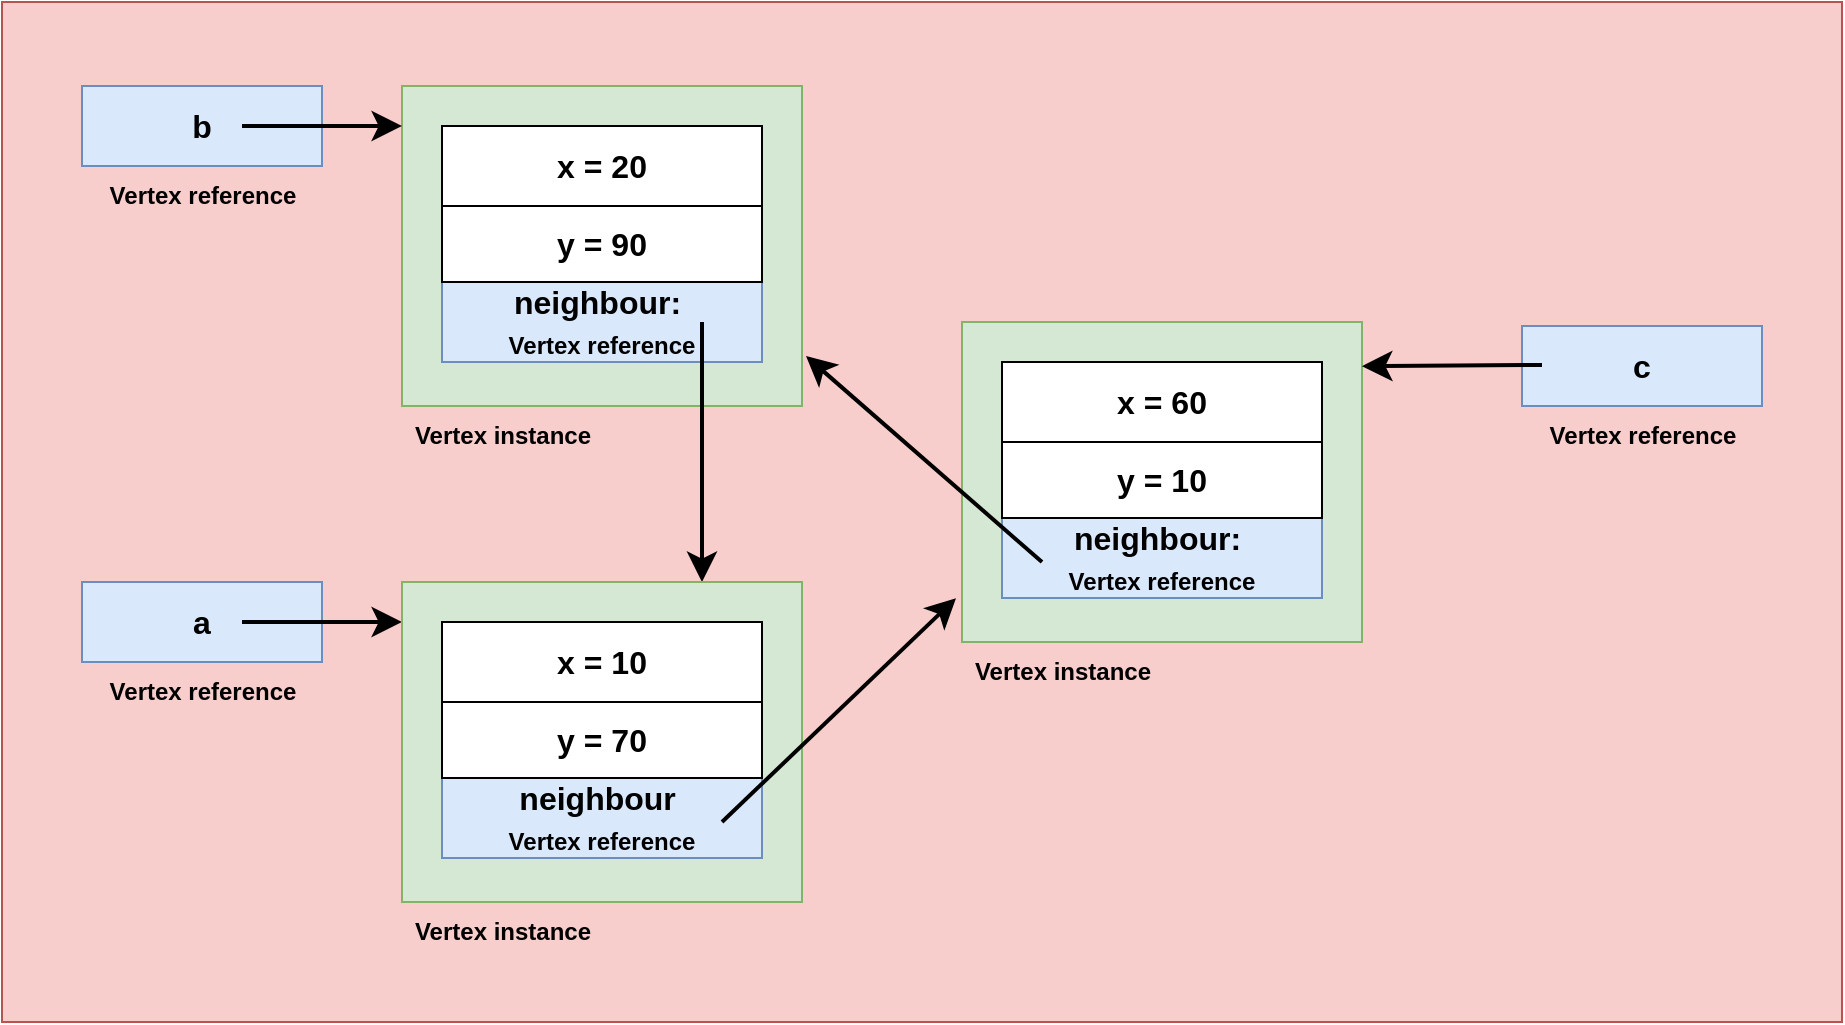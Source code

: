 <mxfile version="24.4.0" type="github">
  <diagram name="Page-1" id="-98pJoUqqj__4yH2-iSp">
    <mxGraphModel dx="1224" dy="679" grid="1" gridSize="10" guides="1" tooltips="1" connect="1" arrows="1" fold="1" page="1" pageScale="1" pageWidth="850" pageHeight="1100" math="0" shadow="0">
      <root>
        <mxCell id="0" />
        <mxCell id="1" parent="0" />
        <mxCell id="me1G7gAer3CvM7mz6-fR-60" value="" style="rounded=0;whiteSpace=wrap;html=1;fillColor=#f8cecc;strokeColor=#b85450;fontStyle=1" parent="1" vertex="1">
          <mxGeometry x="240" y="120" width="920" height="510" as="geometry" />
        </mxCell>
        <mxCell id="4dctXpntgjXw3aF1l8x9-22" value="" style="rounded=0;whiteSpace=wrap;html=1;fontSize=16;fillColor=#d5e8d4;strokeColor=#82b366;fontStyle=1" parent="1" vertex="1">
          <mxGeometry x="440" y="162" width="200" height="160" as="geometry" />
        </mxCell>
        <mxCell id="4dctXpntgjXw3aF1l8x9-23" value="b" style="rounded=0;whiteSpace=wrap;html=1;fontSize=16;fillColor=#dae8fc;strokeColor=#6c8ebf;fontStyle=1" parent="1" vertex="1">
          <mxGeometry x="280" y="162" width="120" height="40" as="geometry" />
        </mxCell>
        <mxCell id="4dctXpntgjXw3aF1l8x9-24" value="" style="endArrow=classic;html=1;rounded=0;fontSize=16;fontStyle=1;strokeWidth=2;endSize=9;" parent="1" edge="1">
          <mxGeometry width="50" height="50" relative="1" as="geometry">
            <mxPoint x="360" y="182" as="sourcePoint" />
            <mxPoint x="440" y="182" as="targetPoint" />
          </mxGeometry>
        </mxCell>
        <mxCell id="4dctXpntgjXw3aF1l8x9-25" value="x = 20" style="rounded=0;whiteSpace=wrap;html=1;fontSize=16;fontStyle=1" parent="1" vertex="1">
          <mxGeometry x="460" y="182" width="160" height="40" as="geometry" />
        </mxCell>
        <mxCell id="4dctXpntgjXw3aF1l8x9-26" value="neighbour:&amp;nbsp;&lt;div&gt;&lt;span style=&quot;font-size: 12px; text-wrap: nowrap;&quot;&gt;Vertex reference&lt;/span&gt;&lt;/div&gt;" style="rounded=0;whiteSpace=wrap;html=1;fontSize=16;fillColor=#dae8fc;strokeColor=#6c8ebf;fontStyle=1" parent="1" vertex="1">
          <mxGeometry x="460" y="260" width="160" height="40" as="geometry" />
        </mxCell>
        <mxCell id="4dctXpntgjXw3aF1l8x9-29" value="Vertex reference" style="text;html=1;align=center;verticalAlign=middle;resizable=0;points=[];autosize=1;strokeColor=none;fillColor=none;fontStyle=1" parent="1" vertex="1">
          <mxGeometry x="285" y="202" width="110" height="30" as="geometry" />
        </mxCell>
        <mxCell id="4dctXpntgjXw3aF1l8x9-35" value="Vertex instance" style="text;html=1;align=center;verticalAlign=middle;resizable=0;points=[];autosize=1;strokeColor=none;fillColor=none;fontStyle=1" parent="1" vertex="1">
          <mxGeometry x="435" y="322" width="110" height="30" as="geometry" />
        </mxCell>
        <mxCell id="YXLnYPh2qQ8F-7CPZx4I-1" value="a" style="rounded=0;whiteSpace=wrap;html=1;fontSize=16;fillColor=#dae8fc;strokeColor=#6c8ebf;fontStyle=1" parent="1" vertex="1">
          <mxGeometry x="280" y="410" width="120" height="40" as="geometry" />
        </mxCell>
        <mxCell id="YXLnYPh2qQ8F-7CPZx4I-2" value="" style="endArrow=classic;html=1;rounded=0;fontSize=16;fontStyle=1;strokeWidth=2;endSize=9;" parent="1" edge="1">
          <mxGeometry width="50" height="50" relative="1" as="geometry">
            <mxPoint x="360" y="430" as="sourcePoint" />
            <mxPoint x="440" y="430" as="targetPoint" />
          </mxGeometry>
        </mxCell>
        <mxCell id="YXLnYPh2qQ8F-7CPZx4I-3" value="Vertex&amp;nbsp;reference" style="text;html=1;align=center;verticalAlign=middle;resizable=0;points=[];autosize=1;strokeColor=none;fillColor=none;fontStyle=1" parent="1" vertex="1">
          <mxGeometry x="285" y="450" width="110" height="30" as="geometry" />
        </mxCell>
        <mxCell id="YXLnYPh2qQ8F-7CPZx4I-4" value="y = 90" style="rounded=0;whiteSpace=wrap;html=1;fontSize=16;fontStyle=1" parent="1" vertex="1">
          <mxGeometry x="460" y="222" width="160" height="38" as="geometry" />
        </mxCell>
        <mxCell id="YXLnYPh2qQ8F-7CPZx4I-5" value="" style="endArrow=classic;html=1;rounded=0;fontSize=16;fontStyle=1;entryX=0.75;entryY=0;entryDx=0;entryDy=0;strokeWidth=2;endSize=9;" parent="1" target="YXLnYPh2qQ8F-7CPZx4I-6" edge="1">
          <mxGeometry width="50" height="50" relative="1" as="geometry">
            <mxPoint x="590" y="280" as="sourcePoint" />
            <mxPoint x="591" y="400" as="targetPoint" />
          </mxGeometry>
        </mxCell>
        <mxCell id="YXLnYPh2qQ8F-7CPZx4I-6" value="" style="rounded=0;whiteSpace=wrap;html=1;fontSize=16;fillColor=#d5e8d4;strokeColor=#82b366;fontStyle=1" parent="1" vertex="1">
          <mxGeometry x="440" y="410" width="200" height="160" as="geometry" />
        </mxCell>
        <mxCell id="YXLnYPh2qQ8F-7CPZx4I-7" value="x = 10" style="rounded=0;whiteSpace=wrap;html=1;fontSize=16;fontStyle=1" parent="1" vertex="1">
          <mxGeometry x="460" y="430" width="160" height="40" as="geometry" />
        </mxCell>
        <mxCell id="YXLnYPh2qQ8F-7CPZx4I-8" value="neighbour&amp;nbsp;&lt;div&gt;&lt;span style=&quot;font-size: 12px; text-wrap: nowrap;&quot;&gt;Vertex reference&lt;/span&gt;&lt;/div&gt;" style="rounded=0;whiteSpace=wrap;html=1;fontSize=16;fillColor=#dae8fc;strokeColor=#6c8ebf;fontStyle=1" parent="1" vertex="1">
          <mxGeometry x="460" y="508" width="160" height="40" as="geometry" />
        </mxCell>
        <mxCell id="YXLnYPh2qQ8F-7CPZx4I-9" value="Vertex instance" style="text;html=1;align=center;verticalAlign=middle;resizable=0;points=[];autosize=1;strokeColor=none;fillColor=none;fontStyle=1" parent="1" vertex="1">
          <mxGeometry x="435" y="570" width="110" height="30" as="geometry" />
        </mxCell>
        <mxCell id="YXLnYPh2qQ8F-7CPZx4I-10" value="y = 70" style="rounded=0;whiteSpace=wrap;html=1;fontSize=16;fontStyle=1" parent="1" vertex="1">
          <mxGeometry x="460" y="470" width="160" height="38" as="geometry" />
        </mxCell>
        <mxCell id="44iMcxNmQjFMXjOdxD5Y-11" value="" style="rounded=0;whiteSpace=wrap;html=1;fontSize=16;fillColor=#d5e8d4;strokeColor=#82b366;fontStyle=1" vertex="1" parent="1">
          <mxGeometry x="720" y="280" width="200" height="160" as="geometry" />
        </mxCell>
        <mxCell id="44iMcxNmQjFMXjOdxD5Y-12" value="c" style="rounded=0;whiteSpace=wrap;html=1;fontSize=16;fillColor=#dae8fc;strokeColor=#6c8ebf;fontStyle=1" vertex="1" parent="1">
          <mxGeometry x="1000" y="282" width="120" height="40" as="geometry" />
        </mxCell>
        <mxCell id="44iMcxNmQjFMXjOdxD5Y-13" value="" style="endArrow=classic;html=1;rounded=0;fontSize=16;fontStyle=1;entryX=1;entryY=0.138;entryDx=0;entryDy=0;entryPerimeter=0;strokeWidth=2;endSize=9;" edge="1" parent="1" target="44iMcxNmQjFMXjOdxD5Y-11">
          <mxGeometry width="50" height="50" relative="1" as="geometry">
            <mxPoint x="1010" y="301.5" as="sourcePoint" />
            <mxPoint x="1090" y="301.5" as="targetPoint" />
          </mxGeometry>
        </mxCell>
        <mxCell id="44iMcxNmQjFMXjOdxD5Y-14" value="x = 60" style="rounded=0;whiteSpace=wrap;html=1;fontSize=16;fontStyle=1" vertex="1" parent="1">
          <mxGeometry x="740" y="300" width="160" height="40" as="geometry" />
        </mxCell>
        <mxCell id="44iMcxNmQjFMXjOdxD5Y-15" value="neighbour:&amp;nbsp;&lt;div&gt;&lt;span style=&quot;font-size: 12px; text-wrap: nowrap;&quot;&gt;Vertex reference&lt;/span&gt;&lt;/div&gt;" style="rounded=0;whiteSpace=wrap;html=1;fontSize=16;fillColor=#dae8fc;strokeColor=#6c8ebf;fontStyle=1" vertex="1" parent="1">
          <mxGeometry x="740" y="378" width="160" height="40" as="geometry" />
        </mxCell>
        <mxCell id="44iMcxNmQjFMXjOdxD5Y-16" value="Vertex reference" style="text;html=1;align=center;verticalAlign=middle;resizable=0;points=[];autosize=1;strokeColor=none;fillColor=none;fontStyle=1" vertex="1" parent="1">
          <mxGeometry x="1005" y="322" width="110" height="30" as="geometry" />
        </mxCell>
        <mxCell id="44iMcxNmQjFMXjOdxD5Y-17" value="Vertex instance" style="text;html=1;align=center;verticalAlign=middle;resizable=0;points=[];autosize=1;strokeColor=none;fillColor=none;fontStyle=1" vertex="1" parent="1">
          <mxGeometry x="715" y="440" width="110" height="30" as="geometry" />
        </mxCell>
        <mxCell id="44iMcxNmQjFMXjOdxD5Y-18" value="y = 10" style="rounded=0;whiteSpace=wrap;html=1;fontSize=16;fontStyle=1" vertex="1" parent="1">
          <mxGeometry x="740" y="340" width="160" height="38" as="geometry" />
        </mxCell>
        <mxCell id="44iMcxNmQjFMXjOdxD5Y-20" value="" style="endArrow=classic;html=1;rounded=0;entryX=1.01;entryY=0.844;entryDx=0;entryDy=0;entryPerimeter=0;strokeWidth=2;endSize=9;" edge="1" parent="1" target="4dctXpntgjXw3aF1l8x9-22">
          <mxGeometry width="50" height="50" relative="1" as="geometry">
            <mxPoint x="760" y="400" as="sourcePoint" />
            <mxPoint x="810" y="350" as="targetPoint" />
          </mxGeometry>
        </mxCell>
        <mxCell id="44iMcxNmQjFMXjOdxD5Y-21" value="" style="endArrow=classic;html=1;rounded=0;entryX=-0.015;entryY=0.863;entryDx=0;entryDy=0;entryPerimeter=0;strokeWidth=2;endSize=9;" edge="1" parent="1" target="44iMcxNmQjFMXjOdxD5Y-11">
          <mxGeometry width="50" height="50" relative="1" as="geometry">
            <mxPoint x="600" y="530" as="sourcePoint" />
            <mxPoint x="650" y="480" as="targetPoint" />
          </mxGeometry>
        </mxCell>
      </root>
    </mxGraphModel>
  </diagram>
</mxfile>
